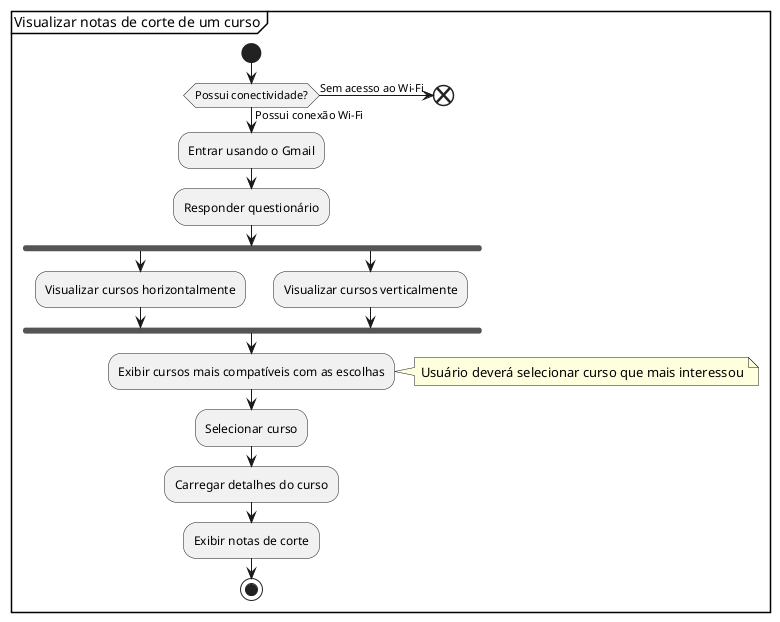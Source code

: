 @startuml "Activity Diagram"

partition "Visualizar notas de corte de um curso" {
  start
  if (Possui conectividade?) then (Possui conexão Wi-Fi)
    :Entrar usando o Gmail;
    :Responder questionário;
    fork
    :Visualizar cursos horizontalmente;
    fork again
    :Visualizar cursos verticalmente;
    end fork
    :Exibir cursos mais compatíveis com as escolhas;
    note right
      Usuário deverá selecionar curso que mais interessou
    end note
    :Selecionar curso;
    :Carregar detalhes do curso;
    :Exibir notas de corte;
    stop
  else (Sem acesso ao Wi-Fi)
    end
  endif
}

@enduml